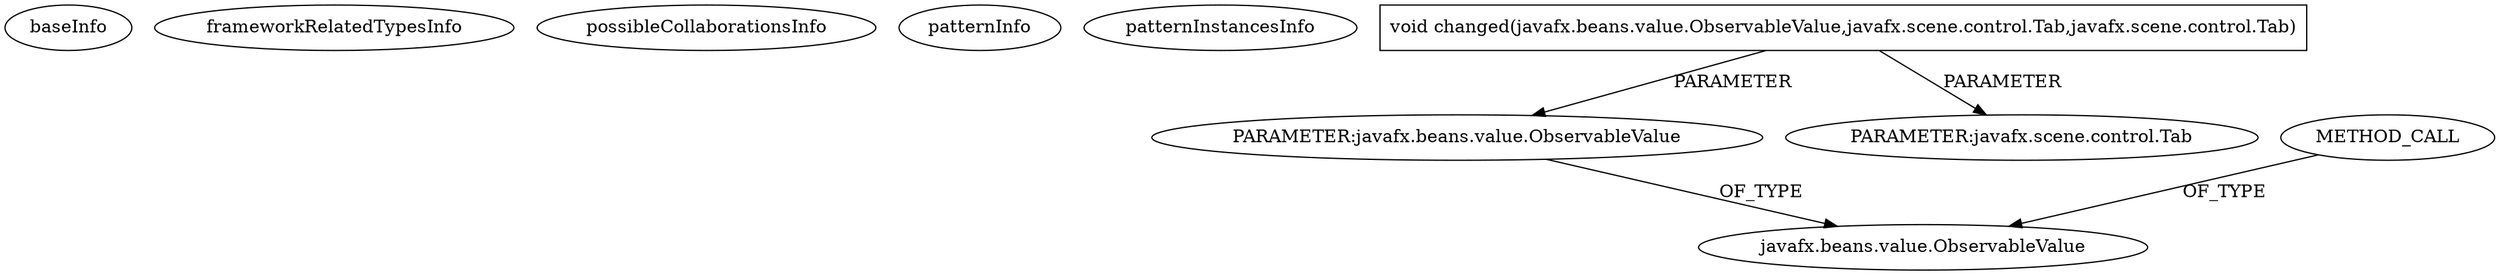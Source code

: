 digraph {
baseInfo[graphId=3649,category="pattern",isAnonymous=false,possibleRelation=false]
frameworkRelatedTypesInfo[]
possibleCollaborationsInfo[]
patternInfo[frequency=3.0,patternRootClient=null]
patternInstancesInfo[0="dony1990-ProsDesktop~/dony1990-ProsDesktop/ProsDesktop-master/src/nicon/NiconDesktop/guifx/NiconNavigator/NavegadorController.java~void AddTabsChangeListener()~2564",1="TomaszKorecki-InvestorAssistant~/TomaszKorecki-InvestorAssistant/InvestorAssistant-master/Investor's assistant/src/investor/MainMenu.java~void start(javafx.stage.Stage)~1472",2="Xesenix-graph-editor~/Xesenix-graph-editor/graph-editor-master/src/main/java/pl/xesenix/graph_editor/AppController.java~void initialize()~1624"]
4[label="void changed(javafx.beans.value.ObservableValue,javafx.scene.control.Tab,javafx.scene.control.Tab)",vertexType="OVERRIDING_METHOD_DECLARATION",isFrameworkType=false,shape=box]
5[label="PARAMETER:javafx.beans.value.ObservableValue",vertexType="PARAMETER_DECLARATION",isFrameworkType=false]
3[label="javafx.beans.value.ObservableValue",vertexType="FRAMEWORK_INTERFACE_TYPE",isFrameworkType=false]
2[label="METHOD_CALL",vertexType="OUTSIDE_CALL",isFrameworkType=false]
9[label="PARAMETER:javafx.scene.control.Tab",vertexType="PARAMETER_DECLARATION",isFrameworkType=false]
2->3[label="OF_TYPE"]
4->5[label="PARAMETER"]
5->3[label="OF_TYPE"]
4->9[label="PARAMETER"]
}
